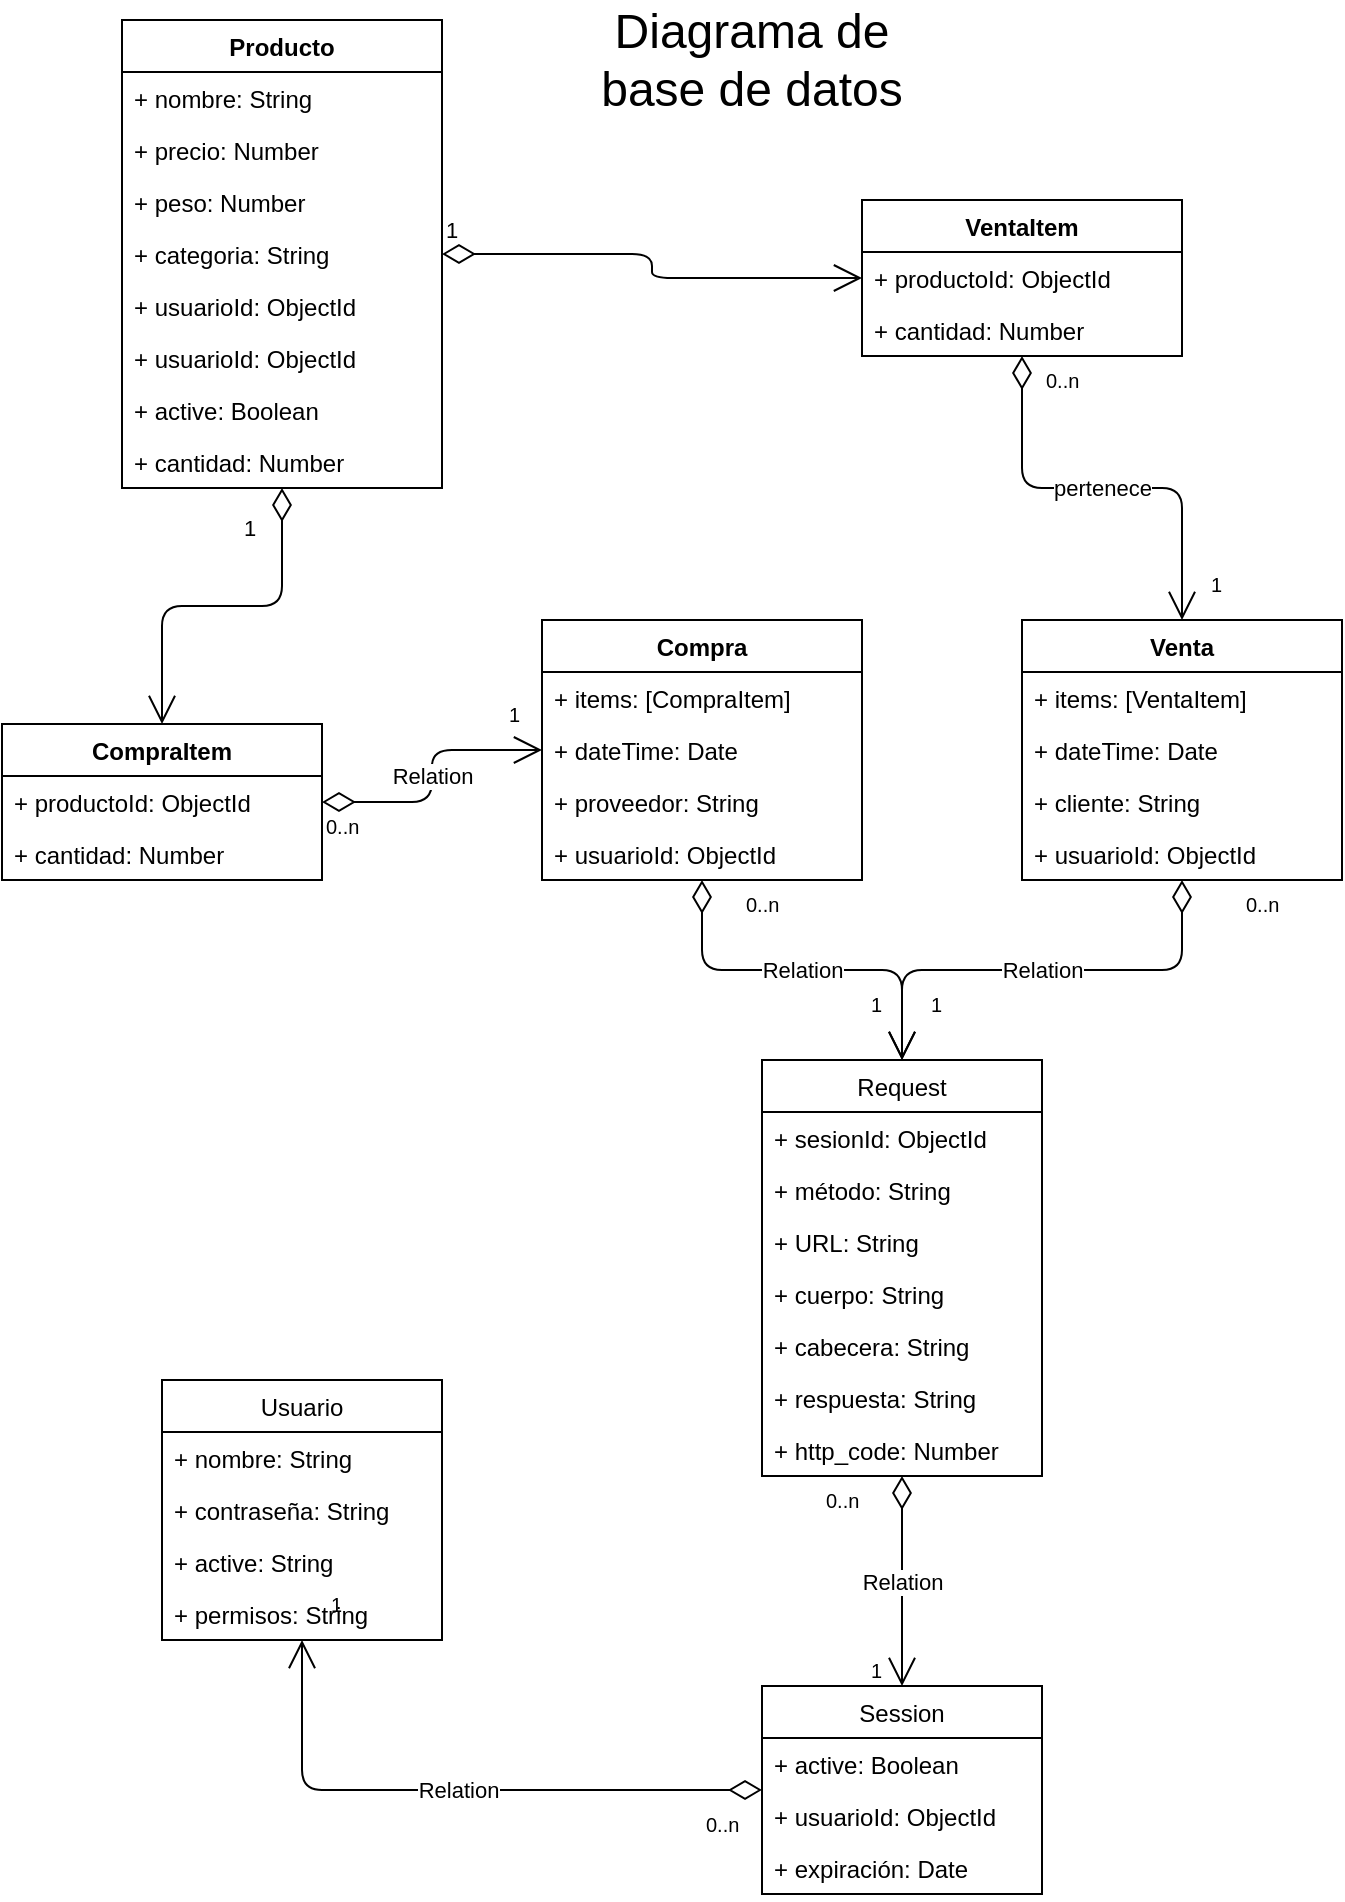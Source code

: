 <mxfile version="13.0.1" type="github"><diagram id="C5RBs43oDa-KdzZeNtuy" name="Page-1"><mxGraphModel dx="1826" dy="836" grid="1" gridSize="10" guides="1" tooltips="1" connect="1" arrows="1" fold="1" page="1" pageScale="1" pageWidth="827" pageHeight="1169" math="0" shadow="0"><root><mxCell id="WIyWlLk6GJQsqaUBKTNV-0"/><mxCell id="WIyWlLk6GJQsqaUBKTNV-1" parent="WIyWlLk6GJQsqaUBKTNV-0"/><mxCell id="vU8p4fwspZt1RS9DrvrH-51" value="pertenece" style="endArrow=open;html=1;endSize=12;startArrow=diamondThin;startSize=14;startFill=0;edgeStyle=orthogonalEdgeStyle;" edge="1" parent="WIyWlLk6GJQsqaUBKTNV-1" source="vU8p4fwspZt1RS9DrvrH-31" target="vU8p4fwspZt1RS9DrvrH-24"><mxGeometry relative="1" as="geometry"><mxPoint x="250" y="360" as="sourcePoint"/><mxPoint x="410" y="360" as="targetPoint"/></mxGeometry></mxCell><mxCell id="vU8p4fwspZt1RS9DrvrH-52" value="0..n" style="resizable=0;html=1;align=left;verticalAlign=top;labelBackgroundColor=#ffffff;fontSize=10;" connectable="0" vertex="1" parent="vU8p4fwspZt1RS9DrvrH-51"><mxGeometry x="-1" relative="1" as="geometry"><mxPoint x="10" as="offset"/></mxGeometry></mxCell><mxCell id="vU8p4fwspZt1RS9DrvrH-53" value="1" style="resizable=0;html=1;align=right;verticalAlign=top;labelBackgroundColor=#ffffff;fontSize=10;" connectable="0" vertex="1" parent="vU8p4fwspZt1RS9DrvrH-51"><mxGeometry x="1" relative="1" as="geometry"><mxPoint x="20" y="-30.29" as="offset"/></mxGeometry></mxCell><mxCell id="vU8p4fwspZt1RS9DrvrH-68" value="1" style="endArrow=open;html=1;endSize=12;startArrow=diamondThin;startSize=14;startFill=0;edgeStyle=orthogonalEdgeStyle;align=left;verticalAlign=bottom;" edge="1" parent="WIyWlLk6GJQsqaUBKTNV-1" source="vU8p4fwspZt1RS9DrvrH-0" target="vU8p4fwspZt1RS9DrvrH-55"><mxGeometry x="-0.099" y="-30" relative="1" as="geometry"><mxPoint x="200" y="450" as="sourcePoint"/><mxPoint x="360" y="450" as="targetPoint"/><mxPoint as="offset"/></mxGeometry></mxCell><mxCell id="vU8p4fwspZt1RS9DrvrH-72" value="Relation" style="endArrow=open;html=1;endSize=12;startArrow=diamondThin;startSize=14;startFill=0;edgeStyle=orthogonalEdgeStyle;" edge="1" parent="WIyWlLk6GJQsqaUBKTNV-1" source="vU8p4fwspZt1RS9DrvrH-55" target="vU8p4fwspZt1RS9DrvrH-58"><mxGeometry relative="1" as="geometry"><mxPoint x="40" y="440" as="sourcePoint"/><mxPoint x="270" y="390" as="targetPoint"/></mxGeometry></mxCell><mxCell id="vU8p4fwspZt1RS9DrvrH-73" value="0..n" style="resizable=0;html=1;align=left;verticalAlign=top;labelBackgroundColor=#ffffff;fontSize=10;" connectable="0" vertex="1" parent="vU8p4fwspZt1RS9DrvrH-72"><mxGeometry x="-1" relative="1" as="geometry"/></mxCell><mxCell id="vU8p4fwspZt1RS9DrvrH-74" value="1" style="resizable=0;html=1;align=right;verticalAlign=top;labelBackgroundColor=#ffffff;fontSize=10;" connectable="0" vertex="1" parent="vU8p4fwspZt1RS9DrvrH-72"><mxGeometry x="1" relative="1" as="geometry"><mxPoint x="-10.2" y="-30.2" as="offset"/></mxGeometry></mxCell><mxCell id="vU8p4fwspZt1RS9DrvrH-24" value="Venta" style="swimlane;fontStyle=1;align=center;verticalAlign=top;childLayout=stackLayout;horizontal=1;startSize=26;horizontalStack=0;resizeParent=1;resizeParentMax=0;resizeLast=0;collapsible=1;marginBottom=0;" vertex="1" parent="WIyWlLk6GJQsqaUBKTNV-1"><mxGeometry x="520" y="320" width="160" height="130" as="geometry"/></mxCell><mxCell id="vU8p4fwspZt1RS9DrvrH-25" value="+ items: [VentaItem]" style="text;strokeColor=none;fillColor=none;align=left;verticalAlign=top;spacingLeft=4;spacingRight=4;overflow=hidden;rotatable=0;points=[[0,0.5],[1,0.5]];portConstraint=eastwest;" vertex="1" parent="vU8p4fwspZt1RS9DrvrH-24"><mxGeometry y="26" width="160" height="26" as="geometry"/></mxCell><mxCell id="vU8p4fwspZt1RS9DrvrH-28" value="+ dateTime: Date" style="text;strokeColor=none;fillColor=none;align=left;verticalAlign=top;spacingLeft=4;spacingRight=4;overflow=hidden;rotatable=0;points=[[0,0.5],[1,0.5]];portConstraint=eastwest;" vertex="1" parent="vU8p4fwspZt1RS9DrvrH-24"><mxGeometry y="52" width="160" height="26" as="geometry"/></mxCell><mxCell id="vU8p4fwspZt1RS9DrvrH-29" value="+ cliente: String" style="text;strokeColor=none;fillColor=none;align=left;verticalAlign=top;spacingLeft=4;spacingRight=4;overflow=hidden;rotatable=0;points=[[0,0.5],[1,0.5]];portConstraint=eastwest;" vertex="1" parent="vU8p4fwspZt1RS9DrvrH-24"><mxGeometry y="78" width="160" height="26" as="geometry"/></mxCell><mxCell id="vU8p4fwspZt1RS9DrvrH-67" value="+ usuarioId: ObjectId" style="text;strokeColor=none;fillColor=none;align=left;verticalAlign=top;spacingLeft=4;spacingRight=4;overflow=hidden;rotatable=0;points=[[0,0.5],[1,0.5]];portConstraint=eastwest;" vertex="1" parent="vU8p4fwspZt1RS9DrvrH-24"><mxGeometry y="104" width="160" height="26" as="geometry"/></mxCell><mxCell id="vU8p4fwspZt1RS9DrvrH-104" value="Relation" style="endArrow=open;html=1;endSize=12;startArrow=diamondThin;startSize=14;startFill=0;edgeStyle=orthogonalEdgeStyle;" edge="1" parent="WIyWlLk6GJQsqaUBKTNV-1" source="vU8p4fwspZt1RS9DrvrH-58" target="vU8p4fwspZt1RS9DrvrH-95"><mxGeometry relative="1" as="geometry"><mxPoint x="250" y="540" as="sourcePoint"/><mxPoint x="330" y="585" as="targetPoint"/></mxGeometry></mxCell><mxCell id="vU8p4fwspZt1RS9DrvrH-105" value="0..n" style="resizable=0;html=1;align=left;verticalAlign=top;labelBackgroundColor=#ffffff;fontSize=10;" connectable="0" vertex="1" parent="vU8p4fwspZt1RS9DrvrH-104"><mxGeometry x="-1" relative="1" as="geometry"><mxPoint x="20" as="offset"/></mxGeometry></mxCell><mxCell id="vU8p4fwspZt1RS9DrvrH-106" value="1" style="resizable=0;html=1;align=right;verticalAlign=top;labelBackgroundColor=#ffffff;fontSize=10;" connectable="0" vertex="1" parent="vU8p4fwspZt1RS9DrvrH-104"><mxGeometry x="1" relative="1" as="geometry"><mxPoint x="20" y="-40" as="offset"/></mxGeometry></mxCell><mxCell id="vU8p4fwspZt1RS9DrvrH-107" value="Relation" style="endArrow=open;html=1;endSize=12;startArrow=diamondThin;startSize=14;startFill=0;edgeStyle=orthogonalEdgeStyle;" edge="1" parent="WIyWlLk6GJQsqaUBKTNV-1" source="vU8p4fwspZt1RS9DrvrH-95" target="vU8p4fwspZt1RS9DrvrH-82"><mxGeometry relative="1" as="geometry"><mxPoint x="560" y="770" as="sourcePoint"/><mxPoint x="490" y="830" as="targetPoint"/></mxGeometry></mxCell><mxCell id="vU8p4fwspZt1RS9DrvrH-108" value="0..n" style="resizable=0;html=1;align=left;verticalAlign=top;labelBackgroundColor=#ffffff;fontSize=10;" connectable="0" vertex="1" parent="vU8p4fwspZt1RS9DrvrH-107"><mxGeometry x="-1" relative="1" as="geometry"><mxPoint x="-40" as="offset"/></mxGeometry></mxCell><mxCell id="vU8p4fwspZt1RS9DrvrH-109" value="1" style="resizable=0;html=1;align=right;verticalAlign=top;labelBackgroundColor=#ffffff;fontSize=10;" connectable="0" vertex="1" parent="vU8p4fwspZt1RS9DrvrH-107"><mxGeometry x="1" relative="1" as="geometry"><mxPoint x="-10" y="-20" as="offset"/></mxGeometry></mxCell><mxCell id="vU8p4fwspZt1RS9DrvrH-110" value="Relation" style="endArrow=open;html=1;endSize=12;startArrow=diamondThin;startSize=14;startFill=0;edgeStyle=orthogonalEdgeStyle;" edge="1" parent="WIyWlLk6GJQsqaUBKTNV-1" source="vU8p4fwspZt1RS9DrvrH-82" target="vU8p4fwspZt1RS9DrvrH-78"><mxGeometry relative="1" as="geometry"><mxPoint x="360" y="910" as="sourcePoint"/><mxPoint x="340" y="700" as="targetPoint"/></mxGeometry></mxCell><mxCell id="vU8p4fwspZt1RS9DrvrH-111" value="0..n" style="resizable=0;html=1;align=left;verticalAlign=top;labelBackgroundColor=#ffffff;fontSize=10;" connectable="0" vertex="1" parent="vU8p4fwspZt1RS9DrvrH-110"><mxGeometry x="-1" relative="1" as="geometry"><mxPoint x="-30" y="5" as="offset"/></mxGeometry></mxCell><mxCell id="vU8p4fwspZt1RS9DrvrH-112" value="1" style="resizable=0;html=1;align=right;verticalAlign=top;labelBackgroundColor=#ffffff;fontSize=10;" connectable="0" vertex="1" parent="vU8p4fwspZt1RS9DrvrH-110"><mxGeometry x="1" relative="1" as="geometry"><mxPoint x="20" y="-30" as="offset"/></mxGeometry></mxCell><mxCell id="vU8p4fwspZt1RS9DrvrH-95" value="Request" style="swimlane;fontStyle=0;childLayout=stackLayout;horizontal=1;startSize=26;fillColor=none;horizontalStack=0;resizeParent=1;resizeParentMax=0;resizeLast=0;collapsible=1;marginBottom=0;shadow=0;" vertex="1" parent="WIyWlLk6GJQsqaUBKTNV-1"><mxGeometry x="390" y="540" width="140" height="208" as="geometry"/></mxCell><mxCell id="vU8p4fwspZt1RS9DrvrH-96" value="+ sesionId: ObjectId" style="text;strokeColor=none;fillColor=none;align=left;verticalAlign=top;spacingLeft=4;spacingRight=4;overflow=hidden;rotatable=0;points=[[0,0.5],[1,0.5]];portConstraint=eastwest;" vertex="1" parent="vU8p4fwspZt1RS9DrvrH-95"><mxGeometry y="26" width="140" height="26" as="geometry"/></mxCell><mxCell id="vU8p4fwspZt1RS9DrvrH-102" value="+ método: String" style="text;strokeColor=none;fillColor=none;align=left;verticalAlign=top;spacingLeft=4;spacingRight=4;overflow=hidden;rotatable=0;points=[[0,0.5],[1,0.5]];portConstraint=eastwest;" vertex="1" parent="vU8p4fwspZt1RS9DrvrH-95"><mxGeometry y="52" width="140" height="26" as="geometry"/></mxCell><mxCell id="vU8p4fwspZt1RS9DrvrH-97" value="+ URL: String&#xA;" style="text;strokeColor=none;fillColor=none;align=left;verticalAlign=top;spacingLeft=4;spacingRight=4;overflow=hidden;rotatable=0;points=[[0,0.5],[1,0.5]];portConstraint=eastwest;" vertex="1" parent="vU8p4fwspZt1RS9DrvrH-95"><mxGeometry y="78" width="140" height="26" as="geometry"/></mxCell><mxCell id="vU8p4fwspZt1RS9DrvrH-99" value="+ cuerpo: String" style="text;strokeColor=none;fillColor=none;align=left;verticalAlign=top;spacingLeft=4;spacingRight=4;overflow=hidden;rotatable=0;points=[[0,0.5],[1,0.5]];portConstraint=eastwest;" vertex="1" parent="vU8p4fwspZt1RS9DrvrH-95"><mxGeometry y="104" width="140" height="26" as="geometry"/></mxCell><mxCell id="vU8p4fwspZt1RS9DrvrH-100" value="+ cabecera: String" style="text;strokeColor=none;fillColor=none;align=left;verticalAlign=top;spacingLeft=4;spacingRight=4;overflow=hidden;rotatable=0;points=[[0,0.5],[1,0.5]];portConstraint=eastwest;" vertex="1" parent="vU8p4fwspZt1RS9DrvrH-95"><mxGeometry y="130" width="140" height="26" as="geometry"/></mxCell><mxCell id="vU8p4fwspZt1RS9DrvrH-98" value="+ respuesta: String" style="text;strokeColor=none;fillColor=none;align=left;verticalAlign=top;spacingLeft=4;spacingRight=4;overflow=hidden;rotatable=0;points=[[0,0.5],[1,0.5]];portConstraint=eastwest;" vertex="1" parent="vU8p4fwspZt1RS9DrvrH-95"><mxGeometry y="156" width="140" height="26" as="geometry"/></mxCell><mxCell id="vU8p4fwspZt1RS9DrvrH-101" value="+ http_code: Number" style="text;strokeColor=none;fillColor=none;align=left;verticalAlign=top;spacingLeft=4;spacingRight=4;overflow=hidden;rotatable=0;points=[[0,0.5],[1,0.5]];portConstraint=eastwest;" vertex="1" parent="vU8p4fwspZt1RS9DrvrH-95"><mxGeometry y="182" width="140" height="26" as="geometry"/></mxCell><mxCell id="vU8p4fwspZt1RS9DrvrH-31" value="VentaItem" style="swimlane;fontStyle=1;align=center;verticalAlign=top;childLayout=stackLayout;horizontal=1;startSize=26;horizontalStack=0;resizeParent=1;resizeParentMax=0;resizeLast=0;collapsible=1;marginBottom=0;" vertex="1" parent="WIyWlLk6GJQsqaUBKTNV-1"><mxGeometry x="440" y="110" width="160" height="78" as="geometry"/></mxCell><mxCell id="vU8p4fwspZt1RS9DrvrH-32" value="+ productoId: ObjectId" style="text;strokeColor=none;fillColor=none;align=left;verticalAlign=top;spacingLeft=4;spacingRight=4;overflow=hidden;rotatable=0;points=[[0,0.5],[1,0.5]];portConstraint=eastwest;" vertex="1" parent="vU8p4fwspZt1RS9DrvrH-31"><mxGeometry y="26" width="160" height="26" as="geometry"/></mxCell><mxCell id="vU8p4fwspZt1RS9DrvrH-35" value="+ cantidad: Number" style="text;strokeColor=none;fillColor=none;align=left;verticalAlign=top;spacingLeft=4;spacingRight=4;overflow=hidden;rotatable=0;points=[[0,0.5],[1,0.5]];portConstraint=eastwest;" vertex="1" parent="vU8p4fwspZt1RS9DrvrH-31"><mxGeometry y="52" width="160" height="26" as="geometry"/></mxCell><mxCell id="vU8p4fwspZt1RS9DrvrH-116" value="Relation" style="endArrow=open;html=1;endSize=12;startArrow=diamondThin;startSize=14;startFill=0;edgeStyle=orthogonalEdgeStyle;" edge="1" parent="WIyWlLk6GJQsqaUBKTNV-1" source="vU8p4fwspZt1RS9DrvrH-24" target="vU8p4fwspZt1RS9DrvrH-95"><mxGeometry relative="1" as="geometry"><mxPoint x="190" y="585" as="sourcePoint"/><mxPoint x="590" y="540" as="targetPoint"/></mxGeometry></mxCell><mxCell id="vU8p4fwspZt1RS9DrvrH-117" value="0..n" style="resizable=0;html=1;align=left;verticalAlign=top;labelBackgroundColor=#ffffff;fontSize=10;" connectable="0" vertex="1" parent="vU8p4fwspZt1RS9DrvrH-116"><mxGeometry x="-1" relative="1" as="geometry"><mxPoint x="30" as="offset"/></mxGeometry></mxCell><mxCell id="vU8p4fwspZt1RS9DrvrH-118" value="1" style="resizable=0;html=1;align=right;verticalAlign=top;labelBackgroundColor=#ffffff;fontSize=10;" connectable="0" vertex="1" parent="vU8p4fwspZt1RS9DrvrH-116"><mxGeometry x="1" relative="1" as="geometry"><mxPoint x="-10" y="-40" as="offset"/></mxGeometry></mxCell><mxCell id="vU8p4fwspZt1RS9DrvrH-0" value="Producto" style="swimlane;fontStyle=1;align=center;verticalAlign=top;childLayout=stackLayout;horizontal=1;startSize=26;horizontalStack=0;resizeParent=1;resizeParentMax=0;resizeLast=0;collapsible=1;marginBottom=0;fillColor=#FFFFFF;" vertex="1" parent="WIyWlLk6GJQsqaUBKTNV-1"><mxGeometry x="70" y="20" width="160" height="234" as="geometry"><mxRectangle x="150" y="210" width="60" height="26" as="alternateBounds"/></mxGeometry></mxCell><mxCell id="vU8p4fwspZt1RS9DrvrH-1" value="+ nombre: String" style="text;strokeColor=none;fillColor=none;align=left;verticalAlign=top;spacingLeft=4;spacingRight=4;overflow=hidden;rotatable=0;points=[[0,0.5],[1,0.5]];portConstraint=eastwest;" vertex="1" parent="vU8p4fwspZt1RS9DrvrH-0"><mxGeometry y="26" width="160" height="26" as="geometry"/></mxCell><mxCell id="vU8p4fwspZt1RS9DrvrH-16" value="+ precio: Number" style="text;strokeColor=none;fillColor=none;align=left;verticalAlign=top;spacingLeft=4;spacingRight=4;overflow=hidden;rotatable=0;points=[[0,0.5],[1,0.5]];portConstraint=eastwest;" vertex="1" parent="vU8p4fwspZt1RS9DrvrH-0"><mxGeometry y="52" width="160" height="26" as="geometry"/></mxCell><mxCell id="vU8p4fwspZt1RS9DrvrH-17" value="+ peso: Number" style="text;strokeColor=none;fillColor=none;align=left;verticalAlign=top;spacingLeft=4;spacingRight=4;overflow=hidden;rotatable=0;points=[[0,0.5],[1,0.5]];portConstraint=eastwest;" vertex="1" parent="vU8p4fwspZt1RS9DrvrH-0"><mxGeometry y="78" width="160" height="26" as="geometry"/></mxCell><mxCell id="vU8p4fwspZt1RS9DrvrH-20" value="+ categoria: String" style="text;strokeColor=none;fillColor=none;align=left;verticalAlign=top;spacingLeft=4;spacingRight=4;overflow=hidden;rotatable=0;points=[[0,0.5],[1,0.5]];portConstraint=eastwest;" vertex="1" parent="vU8p4fwspZt1RS9DrvrH-0"><mxGeometry y="104" width="160" height="26" as="geometry"/></mxCell><mxCell id="vU8p4fwspZt1RS9DrvrH-38" value="+ usuarioId: ObjectId" style="text;strokeColor=none;fillColor=none;align=left;verticalAlign=top;spacingLeft=4;spacingRight=4;overflow=hidden;rotatable=0;points=[[0,0.5],[1,0.5]];portConstraint=eastwest;" vertex="1" parent="vU8p4fwspZt1RS9DrvrH-0"><mxGeometry y="130" width="160" height="26" as="geometry"/></mxCell><mxCell id="vU8p4fwspZt1RS9DrvrH-21" value="+ usuarioId: ObjectId" style="text;strokeColor=none;fillColor=none;align=left;verticalAlign=top;spacingLeft=4;spacingRight=4;overflow=hidden;rotatable=0;points=[[0,0.5],[1,0.5]];portConstraint=eastwest;" vertex="1" parent="vU8p4fwspZt1RS9DrvrH-0"><mxGeometry y="156" width="160" height="26" as="geometry"/></mxCell><mxCell id="vU8p4fwspZt1RS9DrvrH-22" value="+ active: Boolean" style="text;strokeColor=none;fillColor=none;align=left;verticalAlign=top;spacingLeft=4;spacingRight=4;overflow=hidden;rotatable=0;points=[[0,0.5],[1,0.5]];portConstraint=eastwest;" vertex="1" parent="vU8p4fwspZt1RS9DrvrH-0"><mxGeometry y="182" width="160" height="26" as="geometry"/></mxCell><mxCell id="vU8p4fwspZt1RS9DrvrH-23" value="+ cantidad: Number" style="text;strokeColor=none;fillColor=none;align=left;verticalAlign=top;spacingLeft=4;spacingRight=4;overflow=hidden;rotatable=0;points=[[0,0.5],[1,0.5]];portConstraint=eastwest;" vertex="1" parent="vU8p4fwspZt1RS9DrvrH-0"><mxGeometry y="208" width="160" height="26" as="geometry"/></mxCell><mxCell id="vU8p4fwspZt1RS9DrvrH-82" value="Session" style="swimlane;fontStyle=0;childLayout=stackLayout;horizontal=1;startSize=26;fillColor=none;horizontalStack=0;resizeParent=1;resizeParentMax=0;resizeLast=0;collapsible=1;marginBottom=0;shadow=0;" vertex="1" parent="WIyWlLk6GJQsqaUBKTNV-1"><mxGeometry x="390" y="853" width="140" height="104" as="geometry"/></mxCell><mxCell id="vU8p4fwspZt1RS9DrvrH-83" value="+ active: Boolean" style="text;strokeColor=none;fillColor=none;align=left;verticalAlign=top;spacingLeft=4;spacingRight=4;overflow=hidden;rotatable=0;points=[[0,0.5],[1,0.5]];portConstraint=eastwest;" vertex="1" parent="vU8p4fwspZt1RS9DrvrH-82"><mxGeometry y="26" width="140" height="26" as="geometry"/></mxCell><mxCell id="vU8p4fwspZt1RS9DrvrH-84" value="+ usuarioId: ObjectId" style="text;strokeColor=none;fillColor=none;align=left;verticalAlign=top;spacingLeft=4;spacingRight=4;overflow=hidden;rotatable=0;points=[[0,0.5],[1,0.5]];portConstraint=eastwest;" vertex="1" parent="vU8p4fwspZt1RS9DrvrH-82"><mxGeometry y="52" width="140" height="26" as="geometry"/></mxCell><mxCell id="vU8p4fwspZt1RS9DrvrH-85" value="+ expiración: Date" style="text;strokeColor=none;fillColor=none;align=left;verticalAlign=top;spacingLeft=4;spacingRight=4;overflow=hidden;rotatable=0;points=[[0,0.5],[1,0.5]];portConstraint=eastwest;" vertex="1" parent="vU8p4fwspZt1RS9DrvrH-82"><mxGeometry y="78" width="140" height="26" as="geometry"/></mxCell><mxCell id="vU8p4fwspZt1RS9DrvrH-55" value="CompraItem" style="swimlane;fontStyle=1;align=center;verticalAlign=top;childLayout=stackLayout;horizontal=1;startSize=26;horizontalStack=0;resizeParent=1;resizeParentMax=0;resizeLast=0;collapsible=1;marginBottom=0;" vertex="1" parent="WIyWlLk6GJQsqaUBKTNV-1"><mxGeometry x="10" y="372" width="160" height="78" as="geometry"><mxRectangle x="130" y="480" width="100" height="26" as="alternateBounds"/></mxGeometry></mxCell><mxCell id="vU8p4fwspZt1RS9DrvrH-56" value="+ productoId: ObjectId" style="text;strokeColor=none;fillColor=none;align=left;verticalAlign=top;spacingLeft=4;spacingRight=4;overflow=hidden;rotatable=0;points=[[0,0.5],[1,0.5]];portConstraint=eastwest;" vertex="1" parent="vU8p4fwspZt1RS9DrvrH-55"><mxGeometry y="26" width="160" height="26" as="geometry"/></mxCell><mxCell id="vU8p4fwspZt1RS9DrvrH-57" value="+ cantidad: Number" style="text;strokeColor=none;fillColor=none;align=left;verticalAlign=top;spacingLeft=4;spacingRight=4;overflow=hidden;rotatable=0;points=[[0,0.5],[1,0.5]];portConstraint=eastwest;" vertex="1" parent="vU8p4fwspZt1RS9DrvrH-55"><mxGeometry y="52" width="160" height="26" as="geometry"/></mxCell><mxCell id="vU8p4fwspZt1RS9DrvrH-121" value="1" style="endArrow=open;html=1;endSize=12;startArrow=diamondThin;startSize=14;startFill=0;edgeStyle=orthogonalEdgeStyle;align=left;verticalAlign=bottom;" edge="1" parent="WIyWlLk6GJQsqaUBKTNV-1" source="vU8p4fwspZt1RS9DrvrH-0" target="vU8p4fwspZt1RS9DrvrH-31"><mxGeometry x="-1" y="3" relative="1" as="geometry"><mxPoint x="80" y="200" as="sourcePoint"/><mxPoint x="240" y="200" as="targetPoint"/></mxGeometry></mxCell><mxCell id="vU8p4fwspZt1RS9DrvrH-125" value="&lt;font style=&quot;font-size: 24px&quot;&gt;Diagrama de base de datos&lt;/font&gt;" style="text;html=1;strokeColor=none;fillColor=none;align=center;verticalAlign=middle;whiteSpace=wrap;rounded=0;shadow=0;" vertex="1" parent="WIyWlLk6GJQsqaUBKTNV-1"><mxGeometry x="290" y="10" width="190" height="60" as="geometry"/></mxCell><mxCell id="vU8p4fwspZt1RS9DrvrH-58" value="Compra" style="swimlane;fontStyle=1;align=center;verticalAlign=top;childLayout=stackLayout;horizontal=1;startSize=26;horizontalStack=0;resizeParent=1;resizeParentMax=0;resizeLast=0;collapsible=1;marginBottom=0;" vertex="1" parent="WIyWlLk6GJQsqaUBKTNV-1"><mxGeometry x="280" y="320" width="160" height="130" as="geometry"><mxRectangle x="20" y="500" width="80" height="26" as="alternateBounds"/></mxGeometry></mxCell><mxCell id="vU8p4fwspZt1RS9DrvrH-59" value="+ items: [CompraItem]" style="text;strokeColor=none;fillColor=none;align=left;verticalAlign=top;spacingLeft=4;spacingRight=4;overflow=hidden;rotatable=0;points=[[0,0.5],[1,0.5]];portConstraint=eastwest;" vertex="1" parent="vU8p4fwspZt1RS9DrvrH-58"><mxGeometry y="26" width="160" height="26" as="geometry"/></mxCell><mxCell id="vU8p4fwspZt1RS9DrvrH-60" value="+ dateTime: Date" style="text;strokeColor=none;fillColor=none;align=left;verticalAlign=top;spacingLeft=4;spacingRight=4;overflow=hidden;rotatable=0;points=[[0,0.5],[1,0.5]];portConstraint=eastwest;" vertex="1" parent="vU8p4fwspZt1RS9DrvrH-58"><mxGeometry y="52" width="160" height="26" as="geometry"/></mxCell><mxCell id="vU8p4fwspZt1RS9DrvrH-61" value="+ proveedor: String" style="text;strokeColor=none;fillColor=none;align=left;verticalAlign=top;spacingLeft=4;spacingRight=4;overflow=hidden;rotatable=0;points=[[0,0.5],[1,0.5]];portConstraint=eastwest;" vertex="1" parent="vU8p4fwspZt1RS9DrvrH-58"><mxGeometry y="78" width="160" height="26" as="geometry"/></mxCell><mxCell id="vU8p4fwspZt1RS9DrvrH-66" value="+ usuarioId: ObjectId" style="text;strokeColor=none;fillColor=none;align=left;verticalAlign=top;spacingLeft=4;spacingRight=4;overflow=hidden;rotatable=0;points=[[0,0.5],[1,0.5]];portConstraint=eastwest;" vertex="1" parent="vU8p4fwspZt1RS9DrvrH-58"><mxGeometry y="104" width="160" height="26" as="geometry"/></mxCell><mxCell id="vU8p4fwspZt1RS9DrvrH-78" value="Usuario" style="swimlane;fontStyle=0;childLayout=stackLayout;horizontal=1;startSize=26;fillColor=none;horizontalStack=0;resizeParent=1;resizeParentMax=0;resizeLast=0;collapsible=1;marginBottom=0;shadow=0;" vertex="1" parent="WIyWlLk6GJQsqaUBKTNV-1"><mxGeometry x="90" y="700" width="140" height="130" as="geometry"><mxRectangle x="330" y="720" width="70" height="26" as="alternateBounds"/></mxGeometry></mxCell><mxCell id="vU8p4fwspZt1RS9DrvrH-79" value="+ nombre: String" style="text;strokeColor=none;fillColor=none;align=left;verticalAlign=top;spacingLeft=4;spacingRight=4;overflow=hidden;rotatable=0;points=[[0,0.5],[1,0.5]];portConstraint=eastwest;" vertex="1" parent="vU8p4fwspZt1RS9DrvrH-78"><mxGeometry y="26" width="140" height="26" as="geometry"/></mxCell><mxCell id="vU8p4fwspZt1RS9DrvrH-80" value="+ contraseña: String" style="text;strokeColor=none;fillColor=none;align=left;verticalAlign=top;spacingLeft=4;spacingRight=4;overflow=hidden;rotatable=0;points=[[0,0.5],[1,0.5]];portConstraint=eastwest;" vertex="1" parent="vU8p4fwspZt1RS9DrvrH-78"><mxGeometry y="52" width="140" height="26" as="geometry"/></mxCell><mxCell id="vU8p4fwspZt1RS9DrvrH-81" value="+ active: String" style="text;strokeColor=none;fillColor=none;align=left;verticalAlign=top;spacingLeft=4;spacingRight=4;overflow=hidden;rotatable=0;points=[[0,0.5],[1,0.5]];portConstraint=eastwest;" vertex="1" parent="vU8p4fwspZt1RS9DrvrH-78"><mxGeometry y="78" width="140" height="26" as="geometry"/></mxCell><mxCell id="vU8p4fwspZt1RS9DrvrH-94" value="+ permisos: String" style="text;strokeColor=none;fillColor=none;align=left;verticalAlign=top;spacingLeft=4;spacingRight=4;overflow=hidden;rotatable=0;points=[[0,0.5],[1,0.5]];portConstraint=eastwest;" vertex="1" parent="vU8p4fwspZt1RS9DrvrH-78"><mxGeometry y="104" width="140" height="26" as="geometry"/></mxCell></root></mxGraphModel></diagram></mxfile>